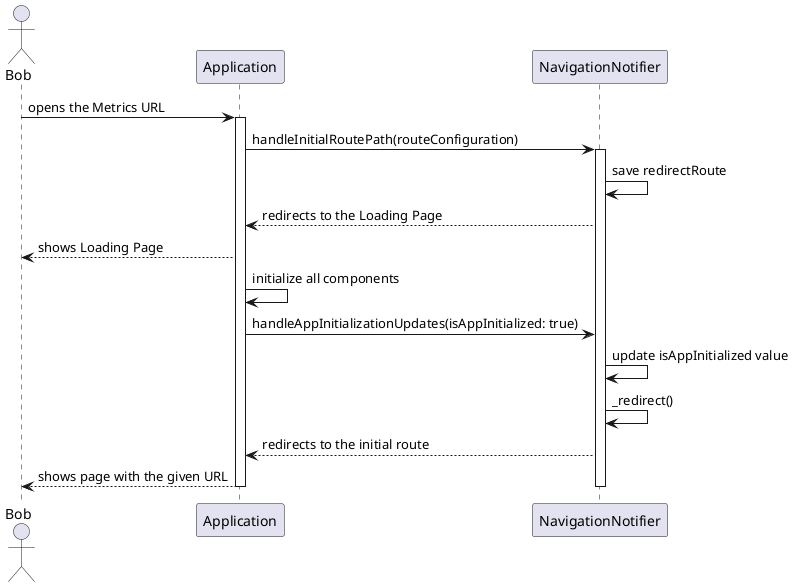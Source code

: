 @startuml not_initialized_app_navigation_sequence_diagram.puml

actor Bob

participant Application

participant NavigationNotifier

Bob -> Application : opens the Metrics URL
activate Application

Application -> NavigationNotifier : handleInitialRoutePath(routeConfiguration)
activate NavigationNotifier

NavigationNotifier -> NavigationNotifier : save redirectRoute

NavigationNotifier --> Application : redirects to the Loading Page

Application --> Bob : shows Loading Page

Application -> Application : initialize all components

Application -> NavigationNotifier : handleAppInitializationUpdates(isAppInitialized: true)

NavigationNotifier -> NavigationNotifier : update isAppInitialized value

NavigationNotifier -> NavigationNotifier : _redirect()

NavigationNotifier --> Application : redirects to the initial route

Application --> Bob : shows page with the given URL

deactivate NavigationNotifier
deactivate Application

@enduml
